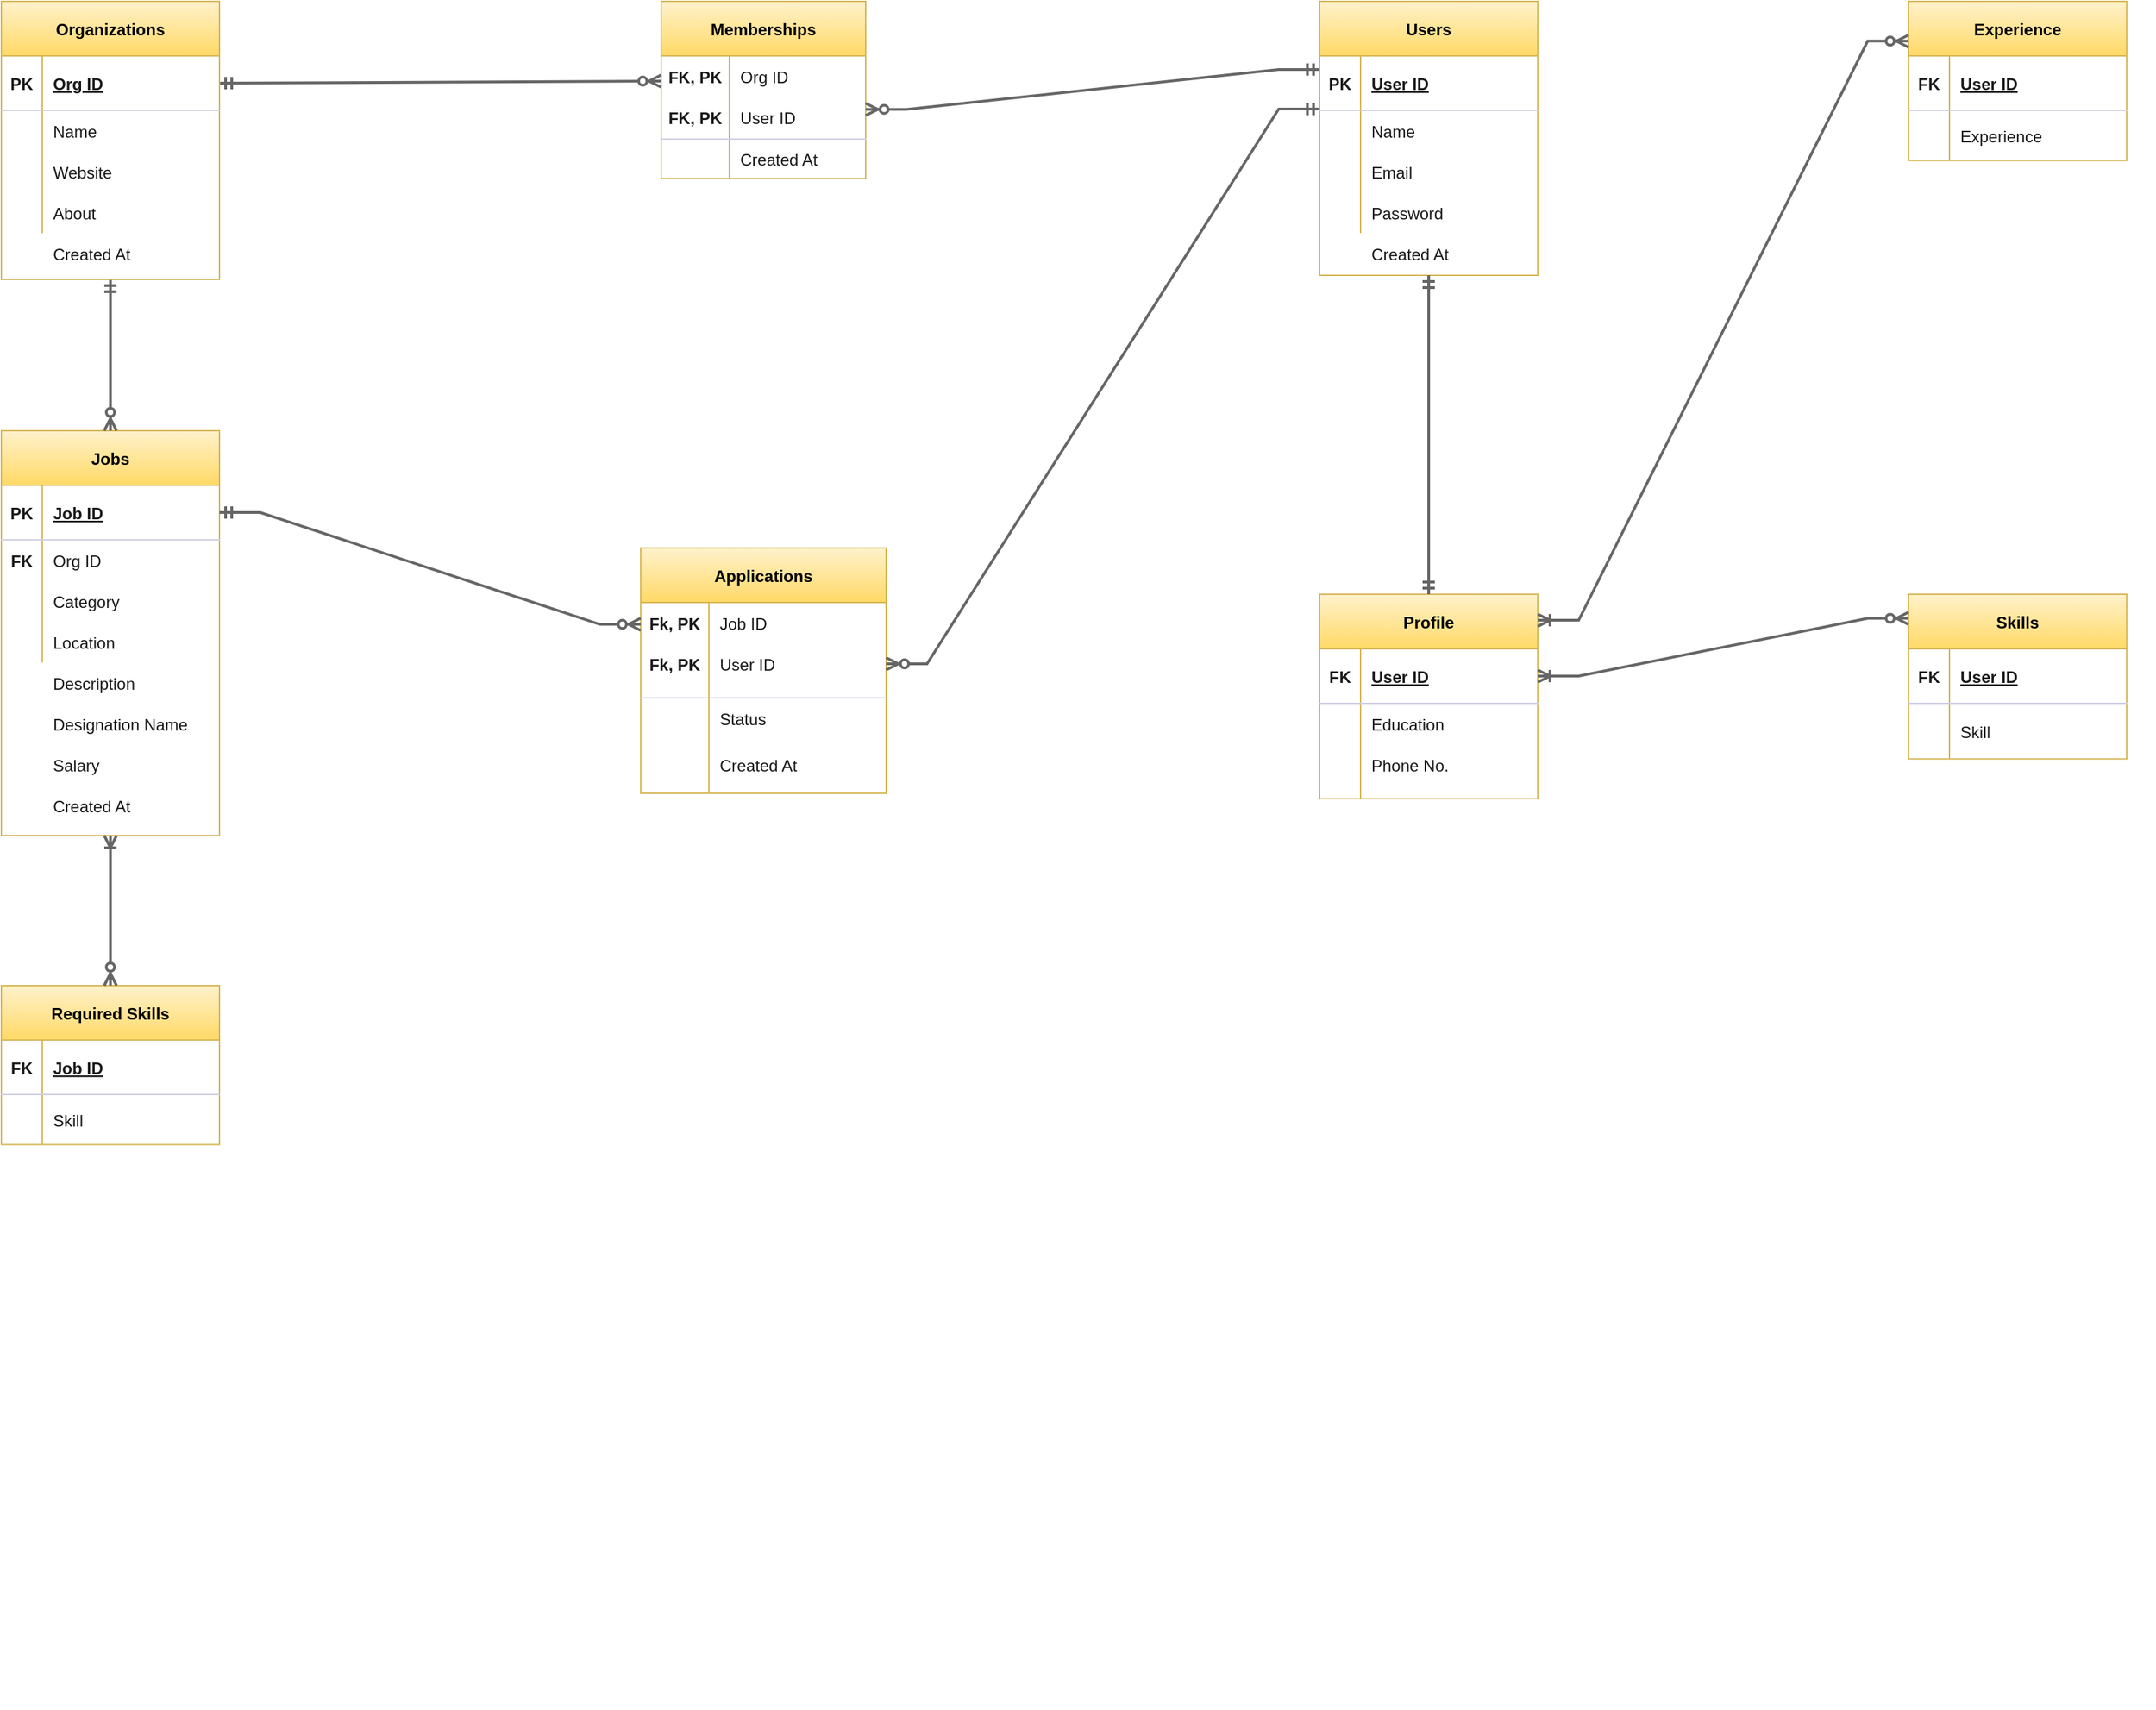 <mxfile version="20.1.1" type="google"><diagram id="a4wM6ybNnWn-y_4cVbF9" name="Page-1"><mxGraphModel grid="0" page="0" gridSize="10" guides="1" tooltips="1" connect="1" arrows="1" fold="1" pageScale="1" pageWidth="850" pageHeight="1100" background="#ffffff" math="0" shadow="0"><root><mxCell id="0"/><mxCell id="1" parent="0"/><mxCell id="vLu-QpuTmIG4wKLE78qA-31" value="Jobs" style="shape=table;startSize=40;container=1;collapsible=1;childLayout=tableLayout;fixedRows=1;rowLines=0;fontStyle=1;align=center;resizeLast=1;fillColor=#fff2cc;strokeColor=#d6b656;gradientColor=#ffd966;" vertex="1" parent="1"><mxGeometry x="-131" y="13" width="160" height="297" as="geometry"/></mxCell><mxCell id="vLu-QpuTmIG4wKLE78qA-32" value="" style="shape=tableRow;horizontal=0;startSize=0;swimlaneHead=0;swimlaneBody=0;fillColor=none;collapsible=0;dropTarget=0;points=[[0,0.5],[1,0.5]];portConstraint=eastwest;top=0;left=0;right=0;bottom=1;strokeColor=#D0CEE2;fontColor=#1A1A1A;" vertex="1" parent="vLu-QpuTmIG4wKLE78qA-31"><mxGeometry y="40" width="160" height="40" as="geometry"/></mxCell><mxCell id="vLu-QpuTmIG4wKLE78qA-33" value="PK" style="shape=partialRectangle;connectable=0;fillColor=none;top=0;left=0;bottom=0;right=0;fontStyle=1;overflow=hidden;strokeColor=#D0CEE2;fontColor=#1A1A1A;" vertex="1" parent="vLu-QpuTmIG4wKLE78qA-32"><mxGeometry width="30" height="40" as="geometry"><mxRectangle width="30" height="40" as="alternateBounds"/></mxGeometry></mxCell><mxCell id="vLu-QpuTmIG4wKLE78qA-34" value="Job ID" style="shape=partialRectangle;connectable=0;fillColor=none;top=0;left=0;bottom=0;right=0;align=left;spacingLeft=6;fontStyle=5;overflow=hidden;strokeColor=#D0CEE2;fontColor=#1A1A1A;" vertex="1" parent="vLu-QpuTmIG4wKLE78qA-32"><mxGeometry x="30" width="130" height="40" as="geometry"><mxRectangle width="130" height="40" as="alternateBounds"/></mxGeometry></mxCell><mxCell id="vLu-QpuTmIG4wKLE78qA-35" value="" style="shape=tableRow;horizontal=0;startSize=0;swimlaneHead=0;swimlaneBody=0;fillColor=none;collapsible=0;dropTarget=0;points=[[0,0.5],[1,0.5]];portConstraint=eastwest;top=0;left=0;right=0;bottom=0;strokeColor=#D0CEE2;fontColor=#1A1A1A;" vertex="1" parent="vLu-QpuTmIG4wKLE78qA-31"><mxGeometry y="80" width="160" height="30" as="geometry"/></mxCell><mxCell id="vLu-QpuTmIG4wKLE78qA-36" value="FK" style="shape=partialRectangle;connectable=0;fillColor=none;top=0;left=0;bottom=0;right=0;editable=1;overflow=hidden;fontStyle=1;strokeColor=#D0CEE2;fontColor=#1A1A1A;" vertex="1" parent="vLu-QpuTmIG4wKLE78qA-35"><mxGeometry width="30" height="30" as="geometry"><mxRectangle width="30" height="30" as="alternateBounds"/></mxGeometry></mxCell><mxCell id="vLu-QpuTmIG4wKLE78qA-37" value="Org ID" style="shape=partialRectangle;connectable=0;fillColor=none;top=0;left=0;bottom=0;right=0;align=left;spacingLeft=6;overflow=hidden;strokeColor=#D0CEE2;fontColor=#1A1A1A;" vertex="1" parent="vLu-QpuTmIG4wKLE78qA-35"><mxGeometry x="30" width="130" height="30" as="geometry"><mxRectangle width="130" height="30" as="alternateBounds"/></mxGeometry></mxCell><mxCell id="vLu-QpuTmIG4wKLE78qA-38" value="" style="shape=tableRow;horizontal=0;startSize=0;swimlaneHead=0;swimlaneBody=0;fillColor=none;collapsible=0;dropTarget=0;points=[[0,0.5],[1,0.5]];portConstraint=eastwest;top=0;left=0;right=0;bottom=0;strokeColor=#D0CEE2;fontColor=#1A1A1A;" vertex="1" parent="vLu-QpuTmIG4wKLE78qA-31"><mxGeometry y="110" width="160" height="30" as="geometry"/></mxCell><mxCell id="vLu-QpuTmIG4wKLE78qA-39" value="" style="shape=partialRectangle;connectable=0;fillColor=none;top=0;left=0;bottom=0;right=0;editable=1;overflow=hidden;strokeColor=#D0CEE2;fontColor=#1A1A1A;fontStyle=1" vertex="1" parent="vLu-QpuTmIG4wKLE78qA-38"><mxGeometry width="30" height="30" as="geometry"><mxRectangle width="30" height="30" as="alternateBounds"/></mxGeometry></mxCell><mxCell id="vLu-QpuTmIG4wKLE78qA-40" value="Category" style="shape=partialRectangle;connectable=0;fillColor=none;top=0;left=0;bottom=0;right=0;align=left;spacingLeft=6;overflow=hidden;strokeColor=#D0CEE2;fontColor=#1A1A1A;" vertex="1" parent="vLu-QpuTmIG4wKLE78qA-38"><mxGeometry x="30" width="130" height="30" as="geometry"><mxRectangle width="130" height="30" as="alternateBounds"/></mxGeometry></mxCell><mxCell id="vLu-QpuTmIG4wKLE78qA-41" value="" style="shape=tableRow;horizontal=0;startSize=0;swimlaneHead=0;swimlaneBody=0;fillColor=none;collapsible=0;dropTarget=0;points=[[0,0.5],[1,0.5]];portConstraint=eastwest;top=0;left=0;right=0;bottom=0;strokeColor=#D0CEE2;fontColor=#1A1A1A;" vertex="1" parent="vLu-QpuTmIG4wKLE78qA-31"><mxGeometry y="140" width="160" height="30" as="geometry"/></mxCell><mxCell id="vLu-QpuTmIG4wKLE78qA-42" value="" style="shape=partialRectangle;connectable=0;fillColor=none;top=0;left=0;bottom=0;right=0;editable=1;overflow=hidden;strokeColor=#D0CEE2;fontColor=#1A1A1A;" vertex="1" parent="vLu-QpuTmIG4wKLE78qA-41"><mxGeometry width="30" height="30" as="geometry"><mxRectangle width="30" height="30" as="alternateBounds"/></mxGeometry></mxCell><mxCell id="vLu-QpuTmIG4wKLE78qA-43" value="Location" style="shape=partialRectangle;connectable=0;fillColor=none;top=0;left=0;bottom=0;right=0;align=left;spacingLeft=6;overflow=hidden;strokeColor=#D0CEE2;fontColor=#1A1A1A;" vertex="1" parent="vLu-QpuTmIG4wKLE78qA-41"><mxGeometry x="30" width="130" height="30" as="geometry"><mxRectangle width="130" height="30" as="alternateBounds"/></mxGeometry></mxCell><mxCell id="vLu-QpuTmIG4wKLE78qA-46" value="Description" style="shape=partialRectangle;connectable=0;fillColor=none;top=0;left=0;bottom=0;right=0;align=left;spacingLeft=6;overflow=hidden;strokeColor=#D0CEE2;fontColor=#1A1A1A;" vertex="1" parent="1"><mxGeometry x="-101" y="183" width="150" height="30" as="geometry"><mxRectangle width="150" height="30" as="alternateBounds"/></mxGeometry></mxCell><mxCell id="vLu-QpuTmIG4wKLE78qA-47" value="Designation Name" style="shape=partialRectangle;connectable=0;fillColor=none;top=0;left=0;bottom=0;right=0;align=left;spacingLeft=6;overflow=hidden;strokeColor=#D0CEE2;fontColor=#1A1A1A;" vertex="1" parent="1"><mxGeometry x="-101" y="213" width="150" height="30" as="geometry"><mxRectangle width="150" height="30" as="alternateBounds"/></mxGeometry></mxCell><mxCell id="vLu-QpuTmIG4wKLE78qA-48" value="Salary" style="shape=partialRectangle;connectable=0;fillColor=none;top=0;left=0;bottom=0;right=0;align=left;spacingLeft=6;overflow=hidden;strokeColor=#D0CEE2;fontColor=#1A1A1A;" vertex="1" parent="1"><mxGeometry x="-101" y="243" width="150" height="30" as="geometry"><mxRectangle width="150" height="30" as="alternateBounds"/></mxGeometry></mxCell><mxCell id="vLu-QpuTmIG4wKLE78qA-49" value="Profile" style="shape=table;startSize=40;container=1;collapsible=1;childLayout=tableLayout;fixedRows=1;rowLines=0;fontStyle=1;align=center;resizeLast=1;fillColor=#fff2cc;strokeColor=#d6b656;gradientColor=#ffd966;" vertex="1" parent="1"><mxGeometry x="836" y="133" width="160" height="150" as="geometry"/></mxCell><mxCell id="vLu-QpuTmIG4wKLE78qA-50" value="" style="shape=tableRow;horizontal=0;startSize=0;swimlaneHead=0;swimlaneBody=0;fillColor=none;collapsible=0;dropTarget=0;points=[[0,0.5],[1,0.5]];portConstraint=eastwest;top=0;left=0;right=0;bottom=1;strokeColor=#D0CEE2;fontColor=#1A1A1A;" vertex="1" parent="vLu-QpuTmIG4wKLE78qA-49"><mxGeometry y="40" width="160" height="40" as="geometry"/></mxCell><mxCell id="vLu-QpuTmIG4wKLE78qA-51" value="FK" style="shape=partialRectangle;connectable=0;fillColor=none;top=0;left=0;bottom=0;right=0;fontStyle=1;overflow=hidden;strokeColor=#D0CEE2;fontColor=#1A1A1A;" vertex="1" parent="vLu-QpuTmIG4wKLE78qA-50"><mxGeometry width="30" height="40" as="geometry"><mxRectangle width="30" height="40" as="alternateBounds"/></mxGeometry></mxCell><mxCell id="vLu-QpuTmIG4wKLE78qA-52" value="User ID" style="shape=partialRectangle;connectable=0;fillColor=none;top=0;left=0;bottom=0;right=0;align=left;spacingLeft=6;fontStyle=5;overflow=hidden;strokeColor=#D0CEE2;fontColor=#1A1A1A;" vertex="1" parent="vLu-QpuTmIG4wKLE78qA-50"><mxGeometry x="30" width="130" height="40" as="geometry"><mxRectangle width="130" height="40" as="alternateBounds"/></mxGeometry></mxCell><mxCell id="vLu-QpuTmIG4wKLE78qA-59" value="" style="shape=tableRow;horizontal=0;startSize=0;swimlaneHead=0;swimlaneBody=0;fillColor=none;collapsible=0;dropTarget=0;points=[[0,0.5],[1,0.5]];portConstraint=eastwest;top=0;left=0;right=0;bottom=0;strokeColor=#D0CEE2;fontColor=#1A1A1A;" vertex="1" parent="vLu-QpuTmIG4wKLE78qA-49"><mxGeometry y="80" width="160" height="30" as="geometry"/></mxCell><mxCell id="vLu-QpuTmIG4wKLE78qA-60" value="" style="shape=partialRectangle;connectable=0;fillColor=none;top=0;left=0;bottom=0;right=0;editable=1;overflow=hidden;strokeColor=#D0CEE2;fontColor=#1A1A1A;" vertex="1" parent="vLu-QpuTmIG4wKLE78qA-59"><mxGeometry width="30" height="30" as="geometry"><mxRectangle width="30" height="30" as="alternateBounds"/></mxGeometry></mxCell><mxCell id="vLu-QpuTmIG4wKLE78qA-61" value="Education" style="shape=partialRectangle;connectable=0;fillColor=none;top=0;left=0;bottom=0;right=0;align=left;spacingLeft=6;overflow=hidden;strokeColor=#D0CEE2;fontColor=#1A1A1A;" vertex="1" parent="vLu-QpuTmIG4wKLE78qA-59"><mxGeometry x="30" width="130" height="30" as="geometry"><mxRectangle width="130" height="30" as="alternateBounds"/></mxGeometry></mxCell><mxCell id="vLu-QpuTmIG4wKLE78qA-53" value="" style="shape=tableRow;horizontal=0;startSize=0;swimlaneHead=0;swimlaneBody=0;fillColor=none;collapsible=0;dropTarget=0;points=[[0,0.5],[1,0.5]];portConstraint=eastwest;top=0;left=0;right=0;bottom=0;strokeColor=#D0CEE2;fontColor=#1A1A1A;" vertex="1" parent="vLu-QpuTmIG4wKLE78qA-49"><mxGeometry y="110" width="160" height="20" as="geometry"/></mxCell><mxCell id="vLu-QpuTmIG4wKLE78qA-54" value="" style="shape=partialRectangle;connectable=0;fillColor=none;top=0;left=0;bottom=0;right=0;editable=1;overflow=hidden;fontStyle=1;strokeColor=#D0CEE2;fontColor=#1A1A1A;" vertex="1" parent="vLu-QpuTmIG4wKLE78qA-53"><mxGeometry width="30" height="20" as="geometry"><mxRectangle width="30" height="20" as="alternateBounds"/></mxGeometry></mxCell><mxCell id="vLu-QpuTmIG4wKLE78qA-55" value="" style="shape=partialRectangle;connectable=0;fillColor=none;top=0;left=0;bottom=0;right=0;align=left;spacingLeft=6;overflow=hidden;strokeColor=#D0CEE2;fontColor=#1A1A1A;" vertex="1" parent="vLu-QpuTmIG4wKLE78qA-53"><mxGeometry x="30" width="130" height="20" as="geometry"><mxRectangle width="130" height="20" as="alternateBounds"/></mxGeometry></mxCell><mxCell id="vLu-QpuTmIG4wKLE78qA-56" value="" style="shape=tableRow;horizontal=0;startSize=0;swimlaneHead=0;swimlaneBody=0;fillColor=none;collapsible=0;dropTarget=0;points=[[0,0.5],[1,0.5]];portConstraint=eastwest;top=0;left=0;right=0;bottom=0;strokeColor=#D0CEE2;fontColor=#1A1A1A;" vertex="1" parent="vLu-QpuTmIG4wKLE78qA-49"><mxGeometry y="130" width="160" height="20" as="geometry"/></mxCell><mxCell id="vLu-QpuTmIG4wKLE78qA-57" value="" style="shape=partialRectangle;connectable=0;fillColor=none;top=0;left=0;bottom=0;right=0;editable=1;overflow=hidden;strokeColor=#D0CEE2;fontColor=#1A1A1A;" vertex="1" parent="vLu-QpuTmIG4wKLE78qA-56"><mxGeometry width="30" height="20" as="geometry"><mxRectangle width="30" height="20" as="alternateBounds"/></mxGeometry></mxCell><mxCell id="vLu-QpuTmIG4wKLE78qA-58" value="" style="shape=partialRectangle;connectable=0;fillColor=none;top=0;left=0;bottom=0;right=0;align=left;spacingLeft=6;overflow=hidden;strokeColor=#D0CEE2;fontColor=#1A1A1A;" vertex="1" parent="vLu-QpuTmIG4wKLE78qA-56"><mxGeometry x="30" width="130" height="20" as="geometry"><mxRectangle width="130" height="20" as="alternateBounds"/></mxGeometry></mxCell><mxCell id="vLu-QpuTmIG4wKLE78qA-63" value="Phone No." style="shape=partialRectangle;connectable=0;fillColor=none;top=0;left=0;bottom=0;right=0;align=left;spacingLeft=6;overflow=hidden;strokeColor=#D0CEE2;fontColor=#1A1A1A;" vertex="1" parent="1"><mxGeometry x="866" y="243" width="150" height="30" as="geometry"><mxRectangle width="150" height="30" as="alternateBounds"/></mxGeometry></mxCell><mxCell id="vLu-QpuTmIG4wKLE78qA-64" value="" style="shape=partialRectangle;connectable=0;fillColor=none;top=0;left=0;bottom=0;right=0;align=left;spacingLeft=6;overflow=hidden;strokeColor=#D0CEE2;fontColor=#1A1A1A;" vertex="1" parent="1"><mxGeometry x="1298" y="99" width="150" as="geometry"><mxRectangle width="150" height="30" as="alternateBounds"/></mxGeometry></mxCell><mxCell id="vLu-QpuTmIG4wKLE78qA-65" value="Applications" style="shape=table;startSize=40;container=1;collapsible=1;childLayout=tableLayout;fixedRows=1;rowLines=0;fontStyle=1;align=center;resizeLast=1;points=[[0,0,0,0,0],[0,0.09,0,0,0],[0,0.13,0,0,0],[0,0.18,0,0,0],[0,0.25,0,0,0],[0,0.27,0,0,0],[0,0.36,0,0,0],[0,0.38,0,0,0],[0,0.45,0,0,0],[0,0.5,0,0,0],[0,0.55,0,0,0],[0,0.63,0,0,0],[0,0.64,0,0,0],[0,0.73,0,0,0],[0,0.75,0,0,0],[0,0.82,0,0,0],[0,0.88,0,0,0],[0,0.91,0,0,0],[0,1,0,0,0],[0.25,0,0,0,0],[0.25,1,0,0,0],[0.5,0,0,0,0],[0.5,1,0,0,0],[0.75,0,0,0,0],[0.75,1,0,0,0],[1,0,0,0,0],[1,0.2,0,0,0],[1,0.25,0,0,0],[1,0.4,0,0,0],[1,0.5,0,0,0],[1,0.6,0,0,0],[1,0.75,0,0,0],[1,0.8,0,0,0],[1,1,0,0,0]];fillColor=#fff2cc;strokeColor=#d6b656;gradientColor=#ffd966;" vertex="1" parent="1"><mxGeometry x="338" y="99" width="180" height="180" as="geometry"/></mxCell><mxCell id="vLu-QpuTmIG4wKLE78qA-66" value="" style="shape=tableRow;horizontal=0;startSize=0;swimlaneHead=0;swimlaneBody=0;fillColor=none;collapsible=0;dropTarget=0;points=[[0,0.5],[1,0.5]];portConstraint=eastwest;top=0;left=0;right=0;bottom=1;strokeColor=#D0CEE2;fontColor=#1A1A1A;" vertex="1" parent="vLu-QpuTmIG4wKLE78qA-65"><mxGeometry y="40" width="180" height="70" as="geometry"/></mxCell><mxCell id="vLu-QpuTmIG4wKLE78qA-67" value="" style="shape=partialRectangle;connectable=0;fillColor=none;top=0;left=0;bottom=0;right=0;fontStyle=1;overflow=hidden;strokeColor=#D0CEE2;fontColor=#1A1A1A;" vertex="1" parent="vLu-QpuTmIG4wKLE78qA-66"><mxGeometry width="50" height="70" as="geometry"><mxRectangle width="50" height="70" as="alternateBounds"/></mxGeometry></mxCell><mxCell id="vLu-QpuTmIG4wKLE78qA-68" value="" style="shape=partialRectangle;connectable=0;fillColor=none;top=0;left=0;bottom=0;right=0;align=left;spacingLeft=6;fontStyle=5;overflow=hidden;strokeColor=#D0CEE2;fontColor=#1A1A1A;" vertex="1" parent="vLu-QpuTmIG4wKLE78qA-66"><mxGeometry x="50" width="130" height="70" as="geometry"><mxRectangle width="130" height="70" as="alternateBounds"/></mxGeometry></mxCell><mxCell id="vLu-QpuTmIG4wKLE78qA-69" value="" style="shape=tableRow;horizontal=0;startSize=0;swimlaneHead=0;swimlaneBody=0;fillColor=none;collapsible=0;dropTarget=0;points=[[0,0.5],[1,0.5]];portConstraint=eastwest;top=0;left=0;right=0;bottom=0;strokeColor=#D0CEE2;fontColor=#1A1A1A;" vertex="1" parent="vLu-QpuTmIG4wKLE78qA-65"><mxGeometry y="110" width="180" height="30" as="geometry"/></mxCell><mxCell id="vLu-QpuTmIG4wKLE78qA-70" value="" style="shape=partialRectangle;connectable=0;fillColor=none;top=0;left=0;bottom=0;right=0;editable=1;overflow=hidden;fontStyle=1;strokeColor=#D0CEE2;fontColor=#1A1A1A;" vertex="1" parent="vLu-QpuTmIG4wKLE78qA-69"><mxGeometry width="50" height="30" as="geometry"><mxRectangle width="50" height="30" as="alternateBounds"/></mxGeometry></mxCell><mxCell id="vLu-QpuTmIG4wKLE78qA-71" value="Status" style="shape=partialRectangle;connectable=0;fillColor=none;top=0;left=0;bottom=0;right=0;align=left;spacingLeft=6;overflow=hidden;strokeColor=#D0CEE2;fontColor=#1A1A1A;" vertex="1" parent="vLu-QpuTmIG4wKLE78qA-69"><mxGeometry x="50" width="130" height="30" as="geometry"><mxRectangle width="130" height="30" as="alternateBounds"/></mxGeometry></mxCell><mxCell id="vLu-QpuTmIG4wKLE78qA-72" value="" style="shape=tableRow;horizontal=0;startSize=0;swimlaneHead=0;swimlaneBody=0;fillColor=none;collapsible=0;dropTarget=0;points=[[0,0.5],[1,0.5]];portConstraint=eastwest;top=0;left=0;right=0;bottom=0;strokeColor=#D0CEE2;fontColor=#1A1A1A;" vertex="1" parent="vLu-QpuTmIG4wKLE78qA-65"><mxGeometry y="140" width="180" height="20" as="geometry"/></mxCell><mxCell id="vLu-QpuTmIG4wKLE78qA-73" value="" style="shape=partialRectangle;connectable=0;fillColor=none;top=0;left=0;bottom=0;right=0;editable=1;overflow=hidden;strokeColor=#D0CEE2;fontColor=#1A1A1A;" vertex="1" parent="vLu-QpuTmIG4wKLE78qA-72"><mxGeometry width="50" height="20" as="geometry"><mxRectangle width="50" height="20" as="alternateBounds"/></mxGeometry></mxCell><mxCell id="vLu-QpuTmIG4wKLE78qA-74" value="" style="shape=partialRectangle;connectable=0;fillColor=none;top=0;left=0;bottom=0;right=0;align=left;spacingLeft=6;overflow=hidden;strokeColor=#D0CEE2;fontColor=#1A1A1A;" vertex="1" parent="vLu-QpuTmIG4wKLE78qA-72"><mxGeometry x="50" width="130" height="20" as="geometry"><mxRectangle width="130" height="20" as="alternateBounds"/></mxGeometry></mxCell><mxCell id="vLu-QpuTmIG4wKLE78qA-75" value="" style="shape=tableRow;horizontal=0;startSize=0;swimlaneHead=0;swimlaneBody=0;fillColor=none;collapsible=0;dropTarget=0;points=[[0,0.5],[1,0.5]];portConstraint=eastwest;top=0;left=0;right=0;bottom=0;strokeColor=#D0CEE2;fontColor=#1A1A1A;" vertex="1" parent="vLu-QpuTmIG4wKLE78qA-65"><mxGeometry y="160" width="180" height="20" as="geometry"/></mxCell><mxCell id="vLu-QpuTmIG4wKLE78qA-76" value="" style="shape=partialRectangle;connectable=0;fillColor=none;top=0;left=0;bottom=0;right=0;editable=1;overflow=hidden;strokeColor=#D0CEE2;fontColor=#1A1A1A;" vertex="1" parent="vLu-QpuTmIG4wKLE78qA-75"><mxGeometry width="50" height="20" as="geometry"><mxRectangle width="50" height="20" as="alternateBounds"/></mxGeometry></mxCell><mxCell id="vLu-QpuTmIG4wKLE78qA-77" value="" style="shape=partialRectangle;connectable=0;fillColor=none;top=0;left=0;bottom=0;right=0;align=left;spacingLeft=6;overflow=hidden;strokeColor=#D0CEE2;fontColor=#1A1A1A;" vertex="1" parent="vLu-QpuTmIG4wKLE78qA-75"><mxGeometry x="50" width="130" height="20" as="geometry"><mxRectangle width="130" height="20" as="alternateBounds"/></mxGeometry></mxCell><mxCell id="vLu-QpuTmIG4wKLE78qA-81" value="Job ID" style="shape=partialRectangle;connectable=0;fillColor=none;top=0;left=0;bottom=0;right=0;align=left;spacingLeft=6;overflow=hidden;strokeColor=#D0CEE2;fontColor=#1A1A1A;" vertex="1" parent="1"><mxGeometry x="388" y="139" width="150" height="30" as="geometry"><mxRectangle width="150" height="30" as="alternateBounds"/></mxGeometry></mxCell><mxCell id="vLu-QpuTmIG4wKLE78qA-95" value="Fk, PK" style="shape=partialRectangle;connectable=0;fillColor=none;top=0;left=0;bottom=0;right=0;editable=1;overflow=hidden;fontStyle=1;strokeColor=#D0CEE2;fontColor=#1A1A1A;" vertex="1" parent="1"><mxGeometry x="338" y="139" width="50" height="30" as="geometry"><mxRectangle width="30" height="30" as="alternateBounds"/></mxGeometry></mxCell><mxCell id="vLu-QpuTmIG4wKLE78qA-97" value="User ID" style="shape=partialRectangle;connectable=0;fillColor=none;top=0;left=0;bottom=0;right=0;align=left;spacingLeft=6;overflow=hidden;strokeColor=#D0CEE2;fontColor=#1A1A1A;" vertex="1" parent="1"><mxGeometry x="388" y="169" width="109" height="30" as="geometry"><mxRectangle width="150" height="30" as="alternateBounds"/></mxGeometry></mxCell><mxCell id="vLu-QpuTmIG4wKLE78qA-100" value="" style="edgeStyle=entityRelationEdgeStyle;fontSize=12;html=1;endArrow=ERzeroToMany;startArrow=ERmandOne;rounded=0;exitX=1;exitY=0.5;exitDx=0;exitDy=0;strokeColor=#666666;fontColor=#1A1A1A;fillColor=#f5f5f5;entryX=0;entryY=0.229;entryDx=0;entryDy=0;entryPerimeter=0;strokeWidth=2;" edge="1" parent="1" source="vLu-QpuTmIG4wKLE78qA-32" target="vLu-QpuTmIG4wKLE78qA-66"><mxGeometry width="100" height="100" relative="1" as="geometry"><mxPoint x="370" y="220" as="sourcePoint"/><mxPoint x="309" y="76" as="targetPoint"/></mxGeometry></mxCell><mxCell id="vLu-QpuTmIG4wKLE78qA-120" value="Users" style="shape=table;startSize=40;container=1;collapsible=1;childLayout=tableLayout;fixedRows=1;rowLines=0;fontStyle=1;align=center;resizeLast=1;fillColor=#fff2cc;strokeColor=#d6b656;gradientColor=#ffd966;" vertex="1" parent="1"><mxGeometry x="836" y="-302" width="160" height="201" as="geometry"/></mxCell><mxCell id="vLu-QpuTmIG4wKLE78qA-121" value="" style="shape=tableRow;horizontal=0;startSize=0;swimlaneHead=0;swimlaneBody=0;fillColor=none;collapsible=0;dropTarget=0;points=[[0,0.5],[1,0.5]];portConstraint=eastwest;top=0;left=0;right=0;bottom=1;strokeColor=#D0CEE2;fontColor=#1A1A1A;" vertex="1" parent="vLu-QpuTmIG4wKLE78qA-120"><mxGeometry y="40" width="160" height="40" as="geometry"/></mxCell><mxCell id="vLu-QpuTmIG4wKLE78qA-122" value="PK" style="shape=partialRectangle;connectable=0;fillColor=none;top=0;left=0;bottom=0;right=0;fontStyle=1;overflow=hidden;strokeColor=#D0CEE2;fontColor=#1A1A1A;" vertex="1" parent="vLu-QpuTmIG4wKLE78qA-121"><mxGeometry width="30" height="40" as="geometry"><mxRectangle width="30" height="40" as="alternateBounds"/></mxGeometry></mxCell><mxCell id="vLu-QpuTmIG4wKLE78qA-123" value="User ID" style="shape=partialRectangle;connectable=0;fillColor=none;top=0;left=0;bottom=0;right=0;align=left;spacingLeft=6;fontStyle=5;overflow=hidden;strokeColor=#D0CEE2;fontColor=#1A1A1A;" vertex="1" parent="vLu-QpuTmIG4wKLE78qA-121"><mxGeometry x="30" width="130" height="40" as="geometry"><mxRectangle width="130" height="40" as="alternateBounds"/></mxGeometry></mxCell><mxCell id="vLu-QpuTmIG4wKLE78qA-124" value="" style="shape=tableRow;horizontal=0;startSize=0;swimlaneHead=0;swimlaneBody=0;fillColor=none;collapsible=0;dropTarget=0;points=[[0,0.5],[1,0.5]];portConstraint=eastwest;top=0;left=0;right=0;bottom=0;strokeColor=#D0CEE2;fontColor=#1A1A1A;" vertex="1" parent="vLu-QpuTmIG4wKLE78qA-120"><mxGeometry y="80" width="160" height="30" as="geometry"/></mxCell><mxCell id="vLu-QpuTmIG4wKLE78qA-125" value="" style="shape=partialRectangle;connectable=0;fillColor=none;top=0;left=0;bottom=0;right=0;editable=1;overflow=hidden;fontStyle=1;strokeColor=#D0CEE2;fontColor=#1A1A1A;" vertex="1" parent="vLu-QpuTmIG4wKLE78qA-124"><mxGeometry width="30" height="30" as="geometry"><mxRectangle width="30" height="30" as="alternateBounds"/></mxGeometry></mxCell><mxCell id="vLu-QpuTmIG4wKLE78qA-126" value="Name" style="shape=partialRectangle;connectable=0;fillColor=none;top=0;left=0;bottom=0;right=0;align=left;spacingLeft=6;overflow=hidden;strokeColor=#D0CEE2;fontColor=#1A1A1A;" vertex="1" parent="vLu-QpuTmIG4wKLE78qA-124"><mxGeometry x="30" width="130" height="30" as="geometry"><mxRectangle width="130" height="30" as="alternateBounds"/></mxGeometry></mxCell><mxCell id="vLu-QpuTmIG4wKLE78qA-127" value="" style="shape=tableRow;horizontal=0;startSize=0;swimlaneHead=0;swimlaneBody=0;fillColor=none;collapsible=0;dropTarget=0;points=[[0,0.5],[1,0.5]];portConstraint=eastwest;top=0;left=0;right=0;bottom=0;strokeColor=#D0CEE2;fontColor=#1A1A1A;" vertex="1" parent="vLu-QpuTmIG4wKLE78qA-120"><mxGeometry y="110" width="160" height="30" as="geometry"/></mxCell><mxCell id="vLu-QpuTmIG4wKLE78qA-128" value="" style="shape=partialRectangle;connectable=0;fillColor=none;top=0;left=0;bottom=0;right=0;editable=1;overflow=hidden;strokeColor=#D0CEE2;fontColor=#1A1A1A;" vertex="1" parent="vLu-QpuTmIG4wKLE78qA-127"><mxGeometry width="30" height="30" as="geometry"><mxRectangle width="30" height="30" as="alternateBounds"/></mxGeometry></mxCell><mxCell id="vLu-QpuTmIG4wKLE78qA-129" value="Email" style="shape=partialRectangle;connectable=0;fillColor=none;top=0;left=0;bottom=0;right=0;align=left;spacingLeft=6;overflow=hidden;strokeColor=#D0CEE2;fontColor=#1A1A1A;" vertex="1" parent="vLu-QpuTmIG4wKLE78qA-127"><mxGeometry x="30" width="130" height="30" as="geometry"><mxRectangle width="130" height="30" as="alternateBounds"/></mxGeometry></mxCell><mxCell id="vLu-QpuTmIG4wKLE78qA-130" value="" style="shape=tableRow;horizontal=0;startSize=0;swimlaneHead=0;swimlaneBody=0;fillColor=none;collapsible=0;dropTarget=0;points=[[0,0.5],[1,0.5]];portConstraint=eastwest;top=0;left=0;right=0;bottom=0;strokeColor=#D0CEE2;fontColor=#1A1A1A;" vertex="1" parent="vLu-QpuTmIG4wKLE78qA-120"><mxGeometry y="140" width="160" height="30" as="geometry"/></mxCell><mxCell id="vLu-QpuTmIG4wKLE78qA-131" value="" style="shape=partialRectangle;connectable=0;fillColor=none;top=0;left=0;bottom=0;right=0;editable=1;overflow=hidden;strokeColor=#D0CEE2;fontColor=#1A1A1A;" vertex="1" parent="vLu-QpuTmIG4wKLE78qA-130"><mxGeometry width="30" height="30" as="geometry"><mxRectangle width="30" height="30" as="alternateBounds"/></mxGeometry></mxCell><mxCell id="vLu-QpuTmIG4wKLE78qA-132" value="Password" style="shape=partialRectangle;connectable=0;fillColor=none;top=0;left=0;bottom=0;right=0;align=left;spacingLeft=6;overflow=hidden;strokeColor=#D0CEE2;fontColor=#1A1A1A;" vertex="1" parent="vLu-QpuTmIG4wKLE78qA-130"><mxGeometry x="30" width="130" height="30" as="geometry"><mxRectangle width="130" height="30" as="alternateBounds"/></mxGeometry></mxCell><mxCell id="vLu-QpuTmIG4wKLE78qA-133" value="Memberships" style="shape=table;startSize=40;container=1;collapsible=1;childLayout=tableLayout;fixedRows=1;rowLines=0;fontStyle=1;align=center;resizeLast=1;points=[[0,0,0,0,0],[0,0.09,0,0,0],[0,0.13,0,0,0],[0,0.18,0,0,0],[0,0.25,0,0,0],[0,0.27,0,0,0],[0,0.36,0,0,0],[0,0.38,0,0,0],[0,0.45,0,0,0],[0,0.5,0,0,0],[0,0.55,0,0,0],[0,0.63,0,0,0],[0,0.64,0,0,0],[0,0.73,0,0,0],[0,0.75,0,0,0],[0,0.82,0,0,0],[0,0.88,0,0,0],[0,0.91,0,0,0],[0,1,0,0,0],[0.25,0,0,0,0],[0.25,1,0,0,0],[0.5,0,0,0,0],[0.5,1,0,0,0],[0.75,0,0,0,0],[0.75,1,0,0,0],[1,0,0,0,0],[1,0.2,0,0,0],[1,0.25,0,0,0],[1,0.4,0,0,0],[1,0.5,0,0,0],[1,0.6,0,0,0],[1,0.75,0,0,0],[1,0.8,0,0,0],[1,1,0,0,0]];fillColor=#fff2cc;strokeColor=#d6b656;gradientColor=#ffd966;" vertex="1" parent="1"><mxGeometry x="353" y="-302" width="150" height="130" as="geometry"/></mxCell><mxCell id="vLu-QpuTmIG4wKLE78qA-134" value="" style="shape=tableRow;horizontal=0;startSize=0;swimlaneHead=0;swimlaneBody=0;fillColor=none;collapsible=0;dropTarget=0;points=[[0,0.5],[1,0.5]];portConstraint=eastwest;top=0;left=0;right=0;bottom=1;strokeColor=#D0CEE2;fontColor=#1A1A1A;" vertex="1" parent="vLu-QpuTmIG4wKLE78qA-133"><mxGeometry y="40" width="150" height="61" as="geometry"/></mxCell><mxCell id="vLu-QpuTmIG4wKLE78qA-135" value="" style="shape=partialRectangle;connectable=0;fillColor=none;top=0;left=0;bottom=0;right=0;fontStyle=1;overflow=hidden;strokeColor=#D0CEE2;fontColor=#1A1A1A;" vertex="1" parent="vLu-QpuTmIG4wKLE78qA-134"><mxGeometry width="50" height="61" as="geometry"><mxRectangle width="50" height="61" as="alternateBounds"/></mxGeometry></mxCell><mxCell id="vLu-QpuTmIG4wKLE78qA-136" value="" style="shape=partialRectangle;connectable=0;fillColor=none;top=0;left=0;bottom=0;right=0;align=left;spacingLeft=6;fontStyle=5;overflow=hidden;strokeColor=#D0CEE2;fontColor=#1A1A1A;" vertex="1" parent="vLu-QpuTmIG4wKLE78qA-134"><mxGeometry x="50" width="100" height="61" as="geometry"><mxRectangle width="100" height="61" as="alternateBounds"/></mxGeometry></mxCell><mxCell id="vLu-QpuTmIG4wKLE78qA-143" value="" style="shape=tableRow;horizontal=0;startSize=0;swimlaneHead=0;swimlaneBody=0;fillColor=none;collapsible=0;dropTarget=0;points=[[0,0.5],[1,0.5]];portConstraint=eastwest;top=0;left=0;right=0;bottom=0;strokeColor=#D0CEE2;fontColor=#1A1A1A;" vertex="1" parent="vLu-QpuTmIG4wKLE78qA-133"><mxGeometry y="101" width="150" height="29" as="geometry"/></mxCell><mxCell id="vLu-QpuTmIG4wKLE78qA-144" value="" style="shape=partialRectangle;connectable=0;fillColor=none;top=0;left=0;bottom=0;right=0;editable=1;overflow=hidden;strokeColor=#D0CEE2;fontColor=#1A1A1A;" vertex="1" parent="vLu-QpuTmIG4wKLE78qA-143"><mxGeometry width="50" height="29" as="geometry"><mxRectangle width="50" height="29" as="alternateBounds"/></mxGeometry></mxCell><mxCell id="vLu-QpuTmIG4wKLE78qA-145" value="Created At" style="shape=partialRectangle;connectable=0;fillColor=none;top=0;left=0;bottom=0;right=0;align=left;spacingLeft=6;overflow=hidden;strokeColor=#D0CEE2;fontColor=#1A1A1A;" vertex="1" parent="vLu-QpuTmIG4wKLE78qA-143"><mxGeometry x="50" width="100" height="29" as="geometry"><mxRectangle width="100" height="29" as="alternateBounds"/></mxGeometry></mxCell><mxCell id="vLu-QpuTmIG4wKLE78qA-146" value="FK, PK" style="shape=partialRectangle;connectable=0;fillColor=none;top=0;left=0;bottom=0;right=0;editable=1;overflow=hidden;fontStyle=1;strokeColor=#D0CEE2;fontColor=#1A1A1A;" vertex="1" parent="1"><mxGeometry x="343" y="-262" width="70" height="30" as="geometry"><mxRectangle width="30" height="30" as="alternateBounds"/></mxGeometry></mxCell><mxCell id="vLu-QpuTmIG4wKLE78qA-148" value="Org ID" style="shape=partialRectangle;connectable=0;fillColor=none;top=0;left=0;bottom=0;right=0;align=left;spacingLeft=6;overflow=hidden;strokeColor=#D0CEE2;fontColor=#1A1A1A;" vertex="1" parent="1"><mxGeometry x="403" y="-262" width="120" height="30" as="geometry"><mxRectangle width="120" height="30" as="alternateBounds"/></mxGeometry></mxCell><mxCell id="vLu-QpuTmIG4wKLE78qA-149" value="User ID" style="shape=partialRectangle;connectable=0;fillColor=none;top=0;left=0;bottom=0;right=0;align=left;spacingLeft=6;overflow=hidden;strokeColor=#D0CEE2;fontColor=#1A1A1A;" vertex="1" parent="1"><mxGeometry x="403" y="-232" width="70" height="30" as="geometry"><mxRectangle width="120" height="30" as="alternateBounds"/></mxGeometry></mxCell><mxCell id="vLu-QpuTmIG4wKLE78qA-150" value="FK, PK" style="shape=partialRectangle;connectable=0;fillColor=none;top=0;left=0;bottom=0;right=0;editable=1;overflow=hidden;fontStyle=1;strokeColor=#D0CEE2;fontColor=#1A1A1A;" vertex="1" parent="1"><mxGeometry x="343" y="-232" width="70" height="30" as="geometry"><mxRectangle width="30" height="30" as="alternateBounds"/></mxGeometry></mxCell><mxCell id="vLu-QpuTmIG4wKLE78qA-151" value="Fk, PK" style="shape=partialRectangle;connectable=0;fillColor=none;top=0;left=0;bottom=0;right=0;editable=1;overflow=hidden;fontStyle=1;strokeColor=#D0CEE2;fontColor=#1A1A1A;" vertex="1" parent="1"><mxGeometry x="338" y="169" width="50" height="30" as="geometry"><mxRectangle width="30" height="30" as="alternateBounds"/></mxGeometry></mxCell><mxCell id="vLu-QpuTmIG4wKLE78qA-152" value="" style="fontSize=12;html=1;endArrow=ERzeroToMany;startArrow=ERmandOne;rounded=0;exitX=0.5;exitY=1;exitDx=0;exitDy=0;entryX=0.5;entryY=0;entryDx=0;entryDy=0;elbow=vertical;strokeColor=#666666;fontColor=#1A1A1A;fillColor=#f5f5f5;strokeWidth=2;" edge="1" parent="1" source="vLu-QpuTmIG4wKLE78qA-102" target="vLu-QpuTmIG4wKLE78qA-31"><mxGeometry width="100" height="100" relative="1" as="geometry"><mxPoint x="230" y="190" as="sourcePoint"/><mxPoint x="340" y="100" as="targetPoint"/></mxGeometry></mxCell><mxCell id="vLu-QpuTmIG4wKLE78qA-154" value="" style="fontSize=12;html=1;endArrow=ERzeroToMany;startArrow=ERmandOne;rounded=0;exitX=1;exitY=0.5;exitDx=0;exitDy=0;strokeColor=#666666;fontColor=#1A1A1A;fillColor=#f5f5f5;entryX=0;entryY=0.45;entryDx=0;entryDy=0;entryPerimeter=0;strokeWidth=2;" edge="1" parent="1" source="vLu-QpuTmIG4wKLE78qA-103" target="vLu-QpuTmIG4wKLE78qA-133"><mxGeometry width="100" height="100" relative="1" as="geometry"><mxPoint x="240" y="540" as="sourcePoint"/><mxPoint x="350" y="430" as="targetPoint"/></mxGeometry></mxCell><mxCell id="vLu-QpuTmIG4wKLE78qA-160" value="" style="fontSize=12;html=1;endArrow=ERmandOne;startArrow=ERmandOne;rounded=1;sketch=0;fontColor=#1A1A1A;strokeColor=#666666;entryX=0.5;entryY=1;entryDx=0;entryDy=0;exitX=0.5;exitY=0;exitDx=0;exitDy=0;fillColor=#f5f5f5;strokeWidth=2;" edge="1" parent="1" source="vLu-QpuTmIG4wKLE78qA-49" target="vLu-QpuTmIG4wKLE78qA-120"><mxGeometry width="100" height="100" relative="1" as="geometry"><mxPoint x="374" y="523" as="sourcePoint"/><mxPoint x="474" y="423" as="targetPoint"/></mxGeometry></mxCell><mxCell id="vLu-QpuTmIG4wKLE78qA-161" value="" style="edgeStyle=entityRelationEdgeStyle;fontSize=12;html=1;endArrow=ERzeroToMany;startArrow=ERmandOne;rounded=0;sketch=0;fontColor=#1A1A1A;strokeColor=#666666;entryX=1;entryY=0.643;entryDx=0;entryDy=0;entryPerimeter=0;exitX=0;exitY=0.975;exitDx=0;exitDy=0;exitPerimeter=0;strokeWidth=2;fillColor=#f5f5f5;" edge="1" parent="1" source="vLu-QpuTmIG4wKLE78qA-121" target="vLu-QpuTmIG4wKLE78qA-66"><mxGeometry width="100" height="100" relative="1" as="geometry"><mxPoint x="374" y="463" as="sourcePoint"/><mxPoint x="474" y="363" as="targetPoint"/></mxGeometry></mxCell><mxCell id="vLu-QpuTmIG4wKLE78qA-162" value="" style="edgeStyle=entityRelationEdgeStyle;fontSize=12;html=1;endArrow=ERzeroToMany;startArrow=ERmandOne;rounded=0;sketch=0;fontColor=#1A1A1A;strokeColor=#666666;entryX=1;entryY=0.643;entryDx=0;entryDy=0;exitX=0;exitY=0.25;exitDx=0;exitDy=0;entryPerimeter=0;exitPerimeter=0;strokeWidth=2;fillColor=#f5f5f5;" edge="1" parent="1" source="vLu-QpuTmIG4wKLE78qA-121" target="vLu-QpuTmIG4wKLE78qA-134"><mxGeometry width="100" height="100" relative="1" as="geometry"><mxPoint x="638" y="190" as="sourcePoint"/><mxPoint x="520" y="125.01" as="targetPoint"/></mxGeometry></mxCell><mxCell id="FopCV_3zquK2Euq2s9ad-2" value="Skills" style="shape=table;startSize=40;container=1;collapsible=1;childLayout=tableLayout;fixedRows=1;rowLines=0;fontStyle=1;align=center;resizeLast=1;fillColor=#fff2cc;strokeColor=#d6b656;gradientColor=#ffd966;" vertex="1" parent="1"><mxGeometry x="1268" y="133" width="160" height="120.75" as="geometry"/></mxCell><mxCell id="FopCV_3zquK2Euq2s9ad-3" value="" style="shape=tableRow;horizontal=0;startSize=0;swimlaneHead=0;swimlaneBody=0;fillColor=none;collapsible=0;dropTarget=0;points=[[0,0.5],[1,0.5]];portConstraint=eastwest;top=0;left=0;right=0;bottom=1;strokeColor=#D0CEE2;fontColor=#1A1A1A;" vertex="1" parent="FopCV_3zquK2Euq2s9ad-2"><mxGeometry y="40" width="160" height="40" as="geometry"/></mxCell><mxCell id="FopCV_3zquK2Euq2s9ad-4" value="FK" style="shape=partialRectangle;connectable=0;fillColor=none;top=0;left=0;bottom=0;right=0;fontStyle=1;overflow=hidden;strokeColor=#D0CEE2;fontColor=#1A1A1A;" vertex="1" parent="FopCV_3zquK2Euq2s9ad-3"><mxGeometry width="30" height="40" as="geometry"><mxRectangle width="30" height="40" as="alternateBounds"/></mxGeometry></mxCell><mxCell id="FopCV_3zquK2Euq2s9ad-5" value="User ID" style="shape=partialRectangle;connectable=0;fillColor=none;top=0;left=0;bottom=0;right=0;align=left;spacingLeft=6;fontStyle=5;overflow=hidden;strokeColor=#D0CEE2;fontColor=#1A1A1A;" vertex="1" parent="FopCV_3zquK2Euq2s9ad-3"><mxGeometry x="30" width="130" height="40" as="geometry"><mxRectangle width="130" height="40" as="alternateBounds"/></mxGeometry></mxCell><mxCell id="FopCV_3zquK2Euq2s9ad-6" value="" style="shape=tableRow;horizontal=0;startSize=0;swimlaneHead=0;swimlaneBody=0;fillColor=none;collapsible=0;dropTarget=0;points=[[0,0.5],[1,0.5]];portConstraint=eastwest;top=0;left=0;right=0;bottom=0;strokeColor=#D0CEE2;fontColor=#1A1A1A;" vertex="1" parent="FopCV_3zquK2Euq2s9ad-2"><mxGeometry y="80" width="160" height="41" as="geometry"/></mxCell><mxCell id="FopCV_3zquK2Euq2s9ad-7" value="" style="shape=partialRectangle;connectable=0;fillColor=none;top=0;left=0;bottom=0;right=0;editable=1;overflow=hidden;strokeColor=#D0CEE2;fontColor=#1A1A1A;" vertex="1" parent="FopCV_3zquK2Euq2s9ad-6"><mxGeometry width="30" height="41" as="geometry"><mxRectangle width="30" height="41" as="alternateBounds"/></mxGeometry></mxCell><mxCell id="FopCV_3zquK2Euq2s9ad-8" value="Skill" style="shape=partialRectangle;connectable=0;fillColor=none;top=0;left=0;bottom=0;right=0;align=left;spacingLeft=6;overflow=hidden;strokeColor=#D0CEE2;fontColor=#1A1A1A;" vertex="1" parent="FopCV_3zquK2Euq2s9ad-6"><mxGeometry x="30" width="130" height="41" as="geometry"><mxRectangle width="130" height="41" as="alternateBounds"/></mxGeometry></mxCell><mxCell id="FopCV_3zquK2Euq2s9ad-16" value="" style="shape=partialRectangle;connectable=0;fillColor=none;top=0;left=0;bottom=0;right=0;align=left;spacingLeft=6;overflow=hidden;strokeColor=#D0CEE2;fontColor=#1A1A1A;" vertex="1" parent="1"><mxGeometry x="555" y="950" width="150" as="geometry"><mxRectangle width="150" height="30" as="alternateBounds"/></mxGeometry></mxCell><mxCell id="FopCV_3zquK2Euq2s9ad-17" value="Experience" style="shape=table;startSize=40;container=1;collapsible=1;childLayout=tableLayout;fixedRows=1;rowLines=0;fontStyle=1;align=center;resizeLast=1;fillColor=#fff2cc;strokeColor=#d6b656;gradientColor=#ffd966;" vertex="1" parent="1"><mxGeometry x="1268" y="-302" width="160" height="116.75" as="geometry"/></mxCell><mxCell id="FopCV_3zquK2Euq2s9ad-18" value="" style="shape=tableRow;horizontal=0;startSize=0;swimlaneHead=0;swimlaneBody=0;fillColor=none;collapsible=0;dropTarget=0;points=[[0,0.5],[1,0.5]];portConstraint=eastwest;top=0;left=0;right=0;bottom=1;strokeColor=#D0CEE2;fontColor=#1A1A1A;" vertex="1" parent="FopCV_3zquK2Euq2s9ad-17"><mxGeometry y="40" width="160" height="40" as="geometry"/></mxCell><mxCell id="FopCV_3zquK2Euq2s9ad-19" value="FK" style="shape=partialRectangle;connectable=0;fillColor=none;top=0;left=0;bottom=0;right=0;fontStyle=1;overflow=hidden;strokeColor=#D0CEE2;fontColor=#1A1A1A;" vertex="1" parent="FopCV_3zquK2Euq2s9ad-18"><mxGeometry width="30" height="40" as="geometry"><mxRectangle width="30" height="40" as="alternateBounds"/></mxGeometry></mxCell><mxCell id="FopCV_3zquK2Euq2s9ad-20" value="User ID" style="shape=partialRectangle;connectable=0;fillColor=none;top=0;left=0;bottom=0;right=0;align=left;spacingLeft=6;fontStyle=5;overflow=hidden;strokeColor=#D0CEE2;fontColor=#1A1A1A;" vertex="1" parent="FopCV_3zquK2Euq2s9ad-18"><mxGeometry x="30" width="130" height="40" as="geometry"><mxRectangle width="130" height="40" as="alternateBounds"/></mxGeometry></mxCell><mxCell id="FopCV_3zquK2Euq2s9ad-21" value="" style="shape=tableRow;horizontal=0;startSize=0;swimlaneHead=0;swimlaneBody=0;fillColor=none;collapsible=0;dropTarget=0;points=[[0,0.5],[1,0.5]];portConstraint=eastwest;top=0;left=0;right=0;bottom=0;strokeColor=#D0CEE2;fontColor=#1A1A1A;" vertex="1" parent="FopCV_3zquK2Euq2s9ad-17"><mxGeometry y="80" width="160" height="37" as="geometry"/></mxCell><mxCell id="FopCV_3zquK2Euq2s9ad-22" value="" style="shape=partialRectangle;connectable=0;fillColor=none;top=0;left=0;bottom=0;right=0;editable=1;overflow=hidden;strokeColor=#D0CEE2;fontColor=#1A1A1A;" vertex="1" parent="FopCV_3zquK2Euq2s9ad-21"><mxGeometry width="30" height="37" as="geometry"><mxRectangle width="30" height="37" as="alternateBounds"/></mxGeometry></mxCell><mxCell id="FopCV_3zquK2Euq2s9ad-23" value="Experience" style="shape=partialRectangle;connectable=0;fillColor=none;top=0;left=0;bottom=0;right=0;align=left;spacingLeft=6;overflow=hidden;strokeColor=#D0CEE2;fontColor=#1A1A1A;" vertex="1" parent="FopCV_3zquK2Euq2s9ad-21"><mxGeometry x="30" width="130" height="37" as="geometry"><mxRectangle width="130" height="37" as="alternateBounds"/></mxGeometry></mxCell><mxCell id="FopCV_3zquK2Euq2s9ad-31" value="" style="shape=partialRectangle;connectable=0;fillColor=none;top=0;left=0;bottom=0;right=0;align=left;spacingLeft=6;overflow=hidden;strokeColor=#D0CEE2;fontColor=#1A1A1A;" vertex="1" parent="1"><mxGeometry x="838" y="925" width="150" as="geometry"><mxRectangle width="150" height="30" as="alternateBounds"/></mxGeometry></mxCell><mxCell id="vLu-QpuTmIG4wKLE78qA-102" value="Organizations" style="shape=table;startSize=40;container=1;collapsible=1;childLayout=tableLayout;fixedRows=1;rowLines=0;fontStyle=1;align=center;resizeLast=1;fillColor=#fff2cc;strokeColor=#d6b656;gradientColor=#ffd966;" vertex="1" parent="1"><mxGeometry x="-131" y="-302" width="160" height="204" as="geometry"/></mxCell><mxCell id="vLu-QpuTmIG4wKLE78qA-103" value="" style="shape=tableRow;horizontal=0;startSize=0;swimlaneHead=0;swimlaneBody=0;fillColor=none;collapsible=0;dropTarget=0;points=[[0,0.5],[1,0.5]];portConstraint=eastwest;top=0;left=0;right=0;bottom=1;strokeColor=#D0CEE2;fontColor=#1A1A1A;" vertex="1" parent="vLu-QpuTmIG4wKLE78qA-102"><mxGeometry y="40" width="160" height="40" as="geometry"/></mxCell><mxCell id="vLu-QpuTmIG4wKLE78qA-104" value="PK" style="shape=partialRectangle;connectable=0;fillColor=none;top=0;left=0;bottom=0;right=0;fontStyle=1;overflow=hidden;strokeColor=#D0CEE2;fontColor=#1A1A1A;" vertex="1" parent="vLu-QpuTmIG4wKLE78qA-103"><mxGeometry width="30" height="40" as="geometry"><mxRectangle width="30" height="40" as="alternateBounds"/></mxGeometry></mxCell><mxCell id="vLu-QpuTmIG4wKLE78qA-105" value="Org ID" style="shape=partialRectangle;connectable=0;fillColor=none;top=0;left=0;bottom=0;right=0;align=left;spacingLeft=6;fontStyle=5;overflow=hidden;strokeColor=#D0CEE2;fontColor=#1A1A1A;" vertex="1" parent="vLu-QpuTmIG4wKLE78qA-103"><mxGeometry x="30" width="130" height="40" as="geometry"><mxRectangle width="130" height="40" as="alternateBounds"/></mxGeometry></mxCell><mxCell id="vLu-QpuTmIG4wKLE78qA-106" value="" style="shape=tableRow;horizontal=0;startSize=0;swimlaneHead=0;swimlaneBody=0;fillColor=none;collapsible=0;dropTarget=0;points=[[0,0.5],[1,0.5]];portConstraint=eastwest;top=0;left=0;right=0;bottom=0;strokeColor=#D0CEE2;fontColor=#1A1A1A;" vertex="1" parent="vLu-QpuTmIG4wKLE78qA-102"><mxGeometry y="80" width="160" height="30" as="geometry"/></mxCell><mxCell id="vLu-QpuTmIG4wKLE78qA-107" value="" style="shape=partialRectangle;connectable=0;fillColor=none;top=0;left=0;bottom=0;right=0;editable=1;overflow=hidden;fontStyle=1;strokeColor=#D0CEE2;fontColor=#1A1A1A;" vertex="1" parent="vLu-QpuTmIG4wKLE78qA-106"><mxGeometry width="30" height="30" as="geometry"><mxRectangle width="30" height="30" as="alternateBounds"/></mxGeometry></mxCell><mxCell id="vLu-QpuTmIG4wKLE78qA-108" value="Name" style="shape=partialRectangle;connectable=0;fillColor=none;top=0;left=0;bottom=0;right=0;align=left;spacingLeft=6;overflow=hidden;strokeColor=#D0CEE2;fontColor=#1A1A1A;" vertex="1" parent="vLu-QpuTmIG4wKLE78qA-106"><mxGeometry x="30" width="130" height="30" as="geometry"><mxRectangle width="130" height="30" as="alternateBounds"/></mxGeometry></mxCell><mxCell id="vLu-QpuTmIG4wKLE78qA-109" value="" style="shape=tableRow;horizontal=0;startSize=0;swimlaneHead=0;swimlaneBody=0;fillColor=none;collapsible=0;dropTarget=0;points=[[0,0.5],[1,0.5]];portConstraint=eastwest;top=0;left=0;right=0;bottom=0;strokeColor=#D0CEE2;fontColor=#1A1A1A;" vertex="1" parent="vLu-QpuTmIG4wKLE78qA-102"><mxGeometry y="110" width="160" height="30" as="geometry"/></mxCell><mxCell id="vLu-QpuTmIG4wKLE78qA-110" value="" style="shape=partialRectangle;connectable=0;fillColor=none;top=0;left=0;bottom=0;right=0;editable=1;overflow=hidden;strokeColor=#D0CEE2;fontColor=#1A1A1A;" vertex="1" parent="vLu-QpuTmIG4wKLE78qA-109"><mxGeometry width="30" height="30" as="geometry"><mxRectangle width="30" height="30" as="alternateBounds"/></mxGeometry></mxCell><mxCell id="vLu-QpuTmIG4wKLE78qA-111" value="Website" style="shape=partialRectangle;connectable=0;fillColor=none;top=0;left=0;bottom=0;right=0;align=left;spacingLeft=6;overflow=hidden;strokeColor=#D0CEE2;fontColor=#1A1A1A;" vertex="1" parent="vLu-QpuTmIG4wKLE78qA-109"><mxGeometry x="30" width="130" height="30" as="geometry"><mxRectangle width="130" height="30" as="alternateBounds"/></mxGeometry></mxCell><mxCell id="vLu-QpuTmIG4wKLE78qA-112" value="" style="shape=tableRow;horizontal=0;startSize=0;swimlaneHead=0;swimlaneBody=0;fillColor=none;collapsible=0;dropTarget=0;points=[[0,0.5],[1,0.5]];portConstraint=eastwest;top=0;left=0;right=0;bottom=0;strokeColor=#D0CEE2;fontColor=#1A1A1A;" vertex="1" parent="vLu-QpuTmIG4wKLE78qA-102"><mxGeometry y="140" width="160" height="30" as="geometry"/></mxCell><mxCell id="vLu-QpuTmIG4wKLE78qA-113" value="" style="shape=partialRectangle;connectable=0;fillColor=none;top=0;left=0;bottom=0;right=0;editable=1;overflow=hidden;strokeColor=#D0CEE2;fontColor=#1A1A1A;" vertex="1" parent="vLu-QpuTmIG4wKLE78qA-112"><mxGeometry width="30" height="30" as="geometry"><mxRectangle width="30" height="30" as="alternateBounds"/></mxGeometry></mxCell><mxCell id="vLu-QpuTmIG4wKLE78qA-114" value="About" style="shape=partialRectangle;connectable=0;fillColor=none;top=0;left=0;bottom=0;right=0;align=left;spacingLeft=6;overflow=hidden;strokeColor=#D0CEE2;fontColor=#1A1A1A;" vertex="1" parent="vLu-QpuTmIG4wKLE78qA-112"><mxGeometry x="30" width="130" height="30" as="geometry"><mxRectangle width="130" height="30" as="alternateBounds"/></mxGeometry></mxCell><mxCell id="FopCV_3zquK2Euq2s9ad-36" value="Required Skills" style="shape=table;startSize=40;container=1;collapsible=1;childLayout=tableLayout;fixedRows=1;rowLines=0;fontStyle=1;align=center;resizeLast=1;fillColor=#fff2cc;strokeColor=#d6b656;gradientColor=#ffd966;" vertex="1" parent="1"><mxGeometry x="-131" y="420" width="160" height="116.75" as="geometry"/></mxCell><mxCell id="FopCV_3zquK2Euq2s9ad-37" value="" style="shape=tableRow;horizontal=0;startSize=0;swimlaneHead=0;swimlaneBody=0;fillColor=none;collapsible=0;dropTarget=0;points=[[0,0.5],[1,0.5]];portConstraint=eastwest;top=0;left=0;right=0;bottom=1;strokeColor=#D0CEE2;fontColor=#1A1A1A;" vertex="1" parent="FopCV_3zquK2Euq2s9ad-36"><mxGeometry y="40" width="160" height="40" as="geometry"/></mxCell><mxCell id="FopCV_3zquK2Euq2s9ad-38" value="FK" style="shape=partialRectangle;connectable=0;fillColor=none;top=0;left=0;bottom=0;right=0;fontStyle=1;overflow=hidden;strokeColor=#D0CEE2;fontColor=#1A1A1A;" vertex="1" parent="FopCV_3zquK2Euq2s9ad-37"><mxGeometry width="30" height="40" as="geometry"><mxRectangle width="30" height="40" as="alternateBounds"/></mxGeometry></mxCell><mxCell id="FopCV_3zquK2Euq2s9ad-39" value="Job ID" style="shape=partialRectangle;connectable=0;fillColor=none;top=0;left=0;bottom=0;right=0;align=left;spacingLeft=6;fontStyle=5;overflow=hidden;strokeColor=#D0CEE2;fontColor=#1A1A1A;" vertex="1" parent="FopCV_3zquK2Euq2s9ad-37"><mxGeometry x="30" width="130" height="40" as="geometry"><mxRectangle width="130" height="40" as="alternateBounds"/></mxGeometry></mxCell><mxCell id="FopCV_3zquK2Euq2s9ad-40" value="" style="shape=tableRow;horizontal=0;startSize=0;swimlaneHead=0;swimlaneBody=0;fillColor=none;collapsible=0;dropTarget=0;points=[[0,0.5],[1,0.5]];portConstraint=eastwest;top=0;left=0;right=0;bottom=0;strokeColor=#D0CEE2;fontColor=#1A1A1A;" vertex="1" parent="FopCV_3zquK2Euq2s9ad-36"><mxGeometry y="80" width="160" height="37" as="geometry"/></mxCell><mxCell id="FopCV_3zquK2Euq2s9ad-41" value="" style="shape=partialRectangle;connectable=0;fillColor=none;top=0;left=0;bottom=0;right=0;editable=1;overflow=hidden;strokeColor=#D0CEE2;fontColor=#1A1A1A;" vertex="1" parent="FopCV_3zquK2Euq2s9ad-40"><mxGeometry width="30" height="37" as="geometry"><mxRectangle width="30" height="37" as="alternateBounds"/></mxGeometry></mxCell><mxCell id="FopCV_3zquK2Euq2s9ad-42" value="Skill" style="shape=partialRectangle;connectable=0;fillColor=none;top=0;left=0;bottom=0;right=0;align=left;spacingLeft=6;overflow=hidden;strokeColor=#D0CEE2;fontColor=#1A1A1A;" vertex="1" parent="FopCV_3zquK2Euq2s9ad-40"><mxGeometry x="30" width="130" height="37" as="geometry"><mxRectangle width="130" height="37" as="alternateBounds"/></mxGeometry></mxCell><mxCell id="FopCV_3zquK2Euq2s9ad-49" value="" style="edgeStyle=entityRelationEdgeStyle;fontSize=12;html=1;endArrow=ERoneToMany;startArrow=ERzeroToMany;rounded=0;strokeColor=#666666;strokeWidth=2;entryX=1;entryY=0.5;entryDx=0;entryDy=0;exitX=0;exitY=0.146;exitDx=0;exitDy=0;exitPerimeter=0;fillColor=#f5f5f5;gradientColor=#b3b3b3;" edge="1" parent="1" source="FopCV_3zquK2Euq2s9ad-2" target="vLu-QpuTmIG4wKLE78qA-50"><mxGeometry width="100" height="100" relative="1" as="geometry"><mxPoint x="841" y="136" as="sourcePoint"/><mxPoint x="941" y="36" as="targetPoint"/></mxGeometry></mxCell><mxCell id="FopCV_3zquK2Euq2s9ad-51" value="" style="fontSize=12;html=1;endArrow=ERoneToMany;startArrow=ERzeroToMany;rounded=0;strokeColor=#666666;strokeWidth=2;exitX=0.5;exitY=0;exitDx=0;exitDy=0;entryX=0.5;entryY=1;entryDx=0;entryDy=0;fillColor=#f5f5f5;gradientColor=#b3b3b3;" edge="1" parent="1" source="FopCV_3zquK2Euq2s9ad-36" target="vLu-QpuTmIG4wKLE78qA-31"><mxGeometry width="100" height="100" relative="1" as="geometry"><mxPoint x="217" y="346" as="sourcePoint"/><mxPoint x="317" y="246" as="targetPoint"/></mxGeometry></mxCell><mxCell id="FopCV_3zquK2Euq2s9ad-52" value="" style="edgeStyle=entityRelationEdgeStyle;fontSize=12;html=1;endArrow=ERoneToMany;startArrow=ERzeroToMany;rounded=0;strokeColor=#666666;strokeWidth=2;entryX=1;entryY=0.127;entryDx=0;entryDy=0;entryPerimeter=0;exitX=0;exitY=0.25;exitDx=0;exitDy=0;fillColor=#f5f5f5;gradientColor=#b3b3b3;" edge="1" parent="1" source="FopCV_3zquK2Euq2s9ad-17" target="vLu-QpuTmIG4wKLE78qA-49"><mxGeometry width="100" height="100" relative="1" as="geometry"><mxPoint x="1010" y="76" as="sourcePoint"/><mxPoint x="1110" y="-24" as="targetPoint"/></mxGeometry></mxCell><mxCell id="FopCV_3zquK2Euq2s9ad-53" value="Created At" style="shape=partialRectangle;connectable=0;fillColor=none;top=0;left=0;bottom=0;right=0;align=left;spacingLeft=6;overflow=hidden;strokeColor=#D0CEE2;fontColor=#1A1A1A;" vertex="1" parent="1"><mxGeometry x="-101" y="-132" width="130" height="30" as="geometry"><mxRectangle width="130" height="30" as="alternateBounds"/></mxGeometry></mxCell><mxCell id="FopCV_3zquK2Euq2s9ad-54" value="" style="shape=partialRectangle;connectable=0;fillColor=none;top=0;left=0;bottom=0;right=0;align=left;spacingLeft=6;overflow=hidden;strokeColor=#D0CEE2;fontColor=#1A1A1A;" vertex="1" parent="1"><mxGeometry x="158" y="-144" width="130" height="30" as="geometry"><mxRectangle width="130" height="30" as="alternateBounds"/></mxGeometry></mxCell><mxCell id="FopCV_3zquK2Euq2s9ad-55" value="Created At" style="shape=partialRectangle;connectable=0;fillColor=none;top=0;left=0;bottom=0;right=0;align=left;spacingLeft=6;overflow=hidden;strokeColor=#D0CEE2;fontColor=#1A1A1A;" vertex="1" parent="1"><mxGeometry x="-101" y="273" width="130" height="30" as="geometry"><mxRectangle width="130" height="30" as="alternateBounds"/></mxGeometry></mxCell><mxCell id="FopCV_3zquK2Euq2s9ad-56" value="Created At" style="shape=partialRectangle;connectable=0;fillColor=none;top=0;left=0;bottom=0;right=0;align=left;spacingLeft=6;overflow=hidden;strokeColor=#D0CEE2;fontColor=#1A1A1A;" vertex="1" parent="1"><mxGeometry x="388" y="243" width="130" height="30" as="geometry"><mxRectangle width="130" height="30" as="alternateBounds"/></mxGeometry></mxCell><mxCell id="FopCV_3zquK2Euq2s9ad-57" value="Created At" style="shape=partialRectangle;connectable=0;fillColor=none;top=0;left=0;bottom=0;right=0;align=left;spacingLeft=6;overflow=hidden;strokeColor=#D0CEE2;fontColor=#1A1A1A;" vertex="1" parent="1"><mxGeometry x="866" y="-132" width="130" height="30" as="geometry"><mxRectangle width="130" height="30" as="alternateBounds"/></mxGeometry></mxCell></root></mxGraphModel></diagram></mxfile>
